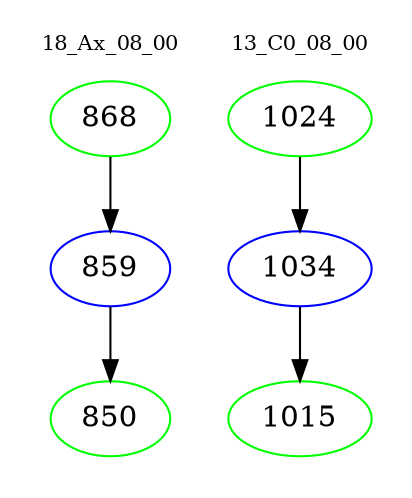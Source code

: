 digraph{
subgraph cluster_0 {
color = white
label = "18_Ax_08_00";
fontsize=10;
T0_868 [label="868", color="green"]
T0_868 -> T0_859 [color="black"]
T0_859 [label="859", color="blue"]
T0_859 -> T0_850 [color="black"]
T0_850 [label="850", color="green"]
}
subgraph cluster_1 {
color = white
label = "13_C0_08_00";
fontsize=10;
T1_1024 [label="1024", color="green"]
T1_1024 -> T1_1034 [color="black"]
T1_1034 [label="1034", color="blue"]
T1_1034 -> T1_1015 [color="black"]
T1_1015 [label="1015", color="green"]
}
}
